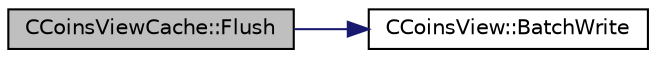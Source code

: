 digraph "CCoinsViewCache::Flush"
{
 // LATEX_PDF_SIZE
  edge [fontname="Helvetica",fontsize="10",labelfontname="Helvetica",labelfontsize="10"];
  node [fontname="Helvetica",fontsize="10",shape=record];
  rankdir="LR";
  Node7 [label="CCoinsViewCache::Flush",height=0.2,width=0.4,color="black", fillcolor="grey75", style="filled", fontcolor="black",tooltip=" "];
  Node7 -> Node8 [color="midnightblue",fontsize="10",style="solid",fontname="Helvetica"];
  Node8 [label="CCoinsView::BatchWrite",height=0.2,width=0.4,color="black", fillcolor="white", style="filled",URL="$class_c_coins_view.html#ad7dc37396ca4fac7014cea06fec7178e",tooltip=" "];
}
